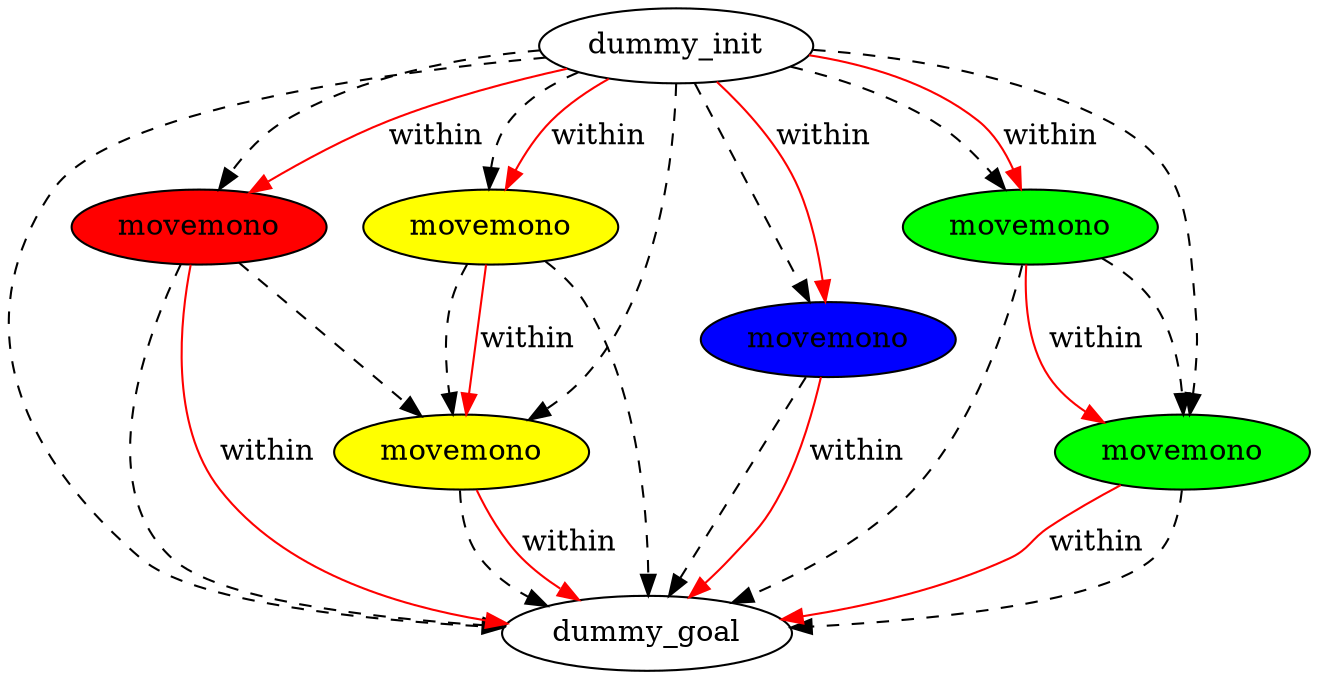 digraph {
	"45961eee-f928-9cda-8c45-13c41165f4c1" [label=dummy_init fillcolor=white style=filled]
	"981fd847-03f4-a0f9-f619-c85045b81441" [label=dummy_goal fillcolor=white style=filled]
	"ccda232f-3784-a4cc-62c8-d49a4f0638e6" [label=movemono fillcolor=yellow style=filled]
	"3718acdf-c0f0-09eb-b315-d224e168ed6d" [label=movemono fillcolor=red style=filled]
	"cc2ae09f-c61d-fcaa-ec39-8884481527d4" [label=movemono fillcolor=blue style=filled]
	"6845db7a-de22-e7ad-f8d7-c4efb2ed5561" [label=movemono fillcolor=green style=filled]
	"cf5cfa46-925d-6178-96fb-32ee7c2fd567" [label=movemono fillcolor=green style=filled]
	"13f0443a-b9fa-3649-6d24-98fa64e0027d" [label=movemono fillcolor=yellow style=filled]
	"3718acdf-c0f0-09eb-b315-d224e168ed6d" -> "ccda232f-3784-a4cc-62c8-d49a4f0638e6" [color=black style=dashed]
	"45961eee-f928-9cda-8c45-13c41165f4c1" -> "6845db7a-de22-e7ad-f8d7-c4efb2ed5561" [color=black style=dashed]
	"3718acdf-c0f0-09eb-b315-d224e168ed6d" -> "981fd847-03f4-a0f9-f619-c85045b81441" [color=black style=dashed]
	"cf5cfa46-925d-6178-96fb-32ee7c2fd567" -> "981fd847-03f4-a0f9-f619-c85045b81441" [color=black style=dashed]
	"cc2ae09f-c61d-fcaa-ec39-8884481527d4" -> "981fd847-03f4-a0f9-f619-c85045b81441" [color=black style=dashed]
	"45961eee-f928-9cda-8c45-13c41165f4c1" -> "13f0443a-b9fa-3649-6d24-98fa64e0027d" [color=black style=dashed]
	"ccda232f-3784-a4cc-62c8-d49a4f0638e6" -> "981fd847-03f4-a0f9-f619-c85045b81441" [color=black style=dashed]
	"cf5cfa46-925d-6178-96fb-32ee7c2fd567" -> "6845db7a-de22-e7ad-f8d7-c4efb2ed5561" [color=black style=dashed]
	"13f0443a-b9fa-3649-6d24-98fa64e0027d" -> "ccda232f-3784-a4cc-62c8-d49a4f0638e6" [color=black style=dashed]
	"45961eee-f928-9cda-8c45-13c41165f4c1" -> "981fd847-03f4-a0f9-f619-c85045b81441" [color=black style=dashed]
	"6845db7a-de22-e7ad-f8d7-c4efb2ed5561" -> "981fd847-03f4-a0f9-f619-c85045b81441" [color=black style=dashed]
	"45961eee-f928-9cda-8c45-13c41165f4c1" -> "3718acdf-c0f0-09eb-b315-d224e168ed6d" [color=black style=dashed]
	"45961eee-f928-9cda-8c45-13c41165f4c1" -> "cf5cfa46-925d-6178-96fb-32ee7c2fd567" [color=black style=dashed]
	"45961eee-f928-9cda-8c45-13c41165f4c1" -> "cc2ae09f-c61d-fcaa-ec39-8884481527d4" [color=black style=dashed]
	"13f0443a-b9fa-3649-6d24-98fa64e0027d" -> "981fd847-03f4-a0f9-f619-c85045b81441" [color=black style=dashed]
	"45961eee-f928-9cda-8c45-13c41165f4c1" -> "ccda232f-3784-a4cc-62c8-d49a4f0638e6" [color=black style=dashed]
	"45961eee-f928-9cda-8c45-13c41165f4c1" -> "cc2ae09f-c61d-fcaa-ec39-8884481527d4" [label=within color=red]
	"6845db7a-de22-e7ad-f8d7-c4efb2ed5561" -> "981fd847-03f4-a0f9-f619-c85045b81441" [label=within color=red]
	"cc2ae09f-c61d-fcaa-ec39-8884481527d4" -> "981fd847-03f4-a0f9-f619-c85045b81441" [label=within color=red]
	"ccda232f-3784-a4cc-62c8-d49a4f0638e6" -> "981fd847-03f4-a0f9-f619-c85045b81441" [label=within color=red]
	"cf5cfa46-925d-6178-96fb-32ee7c2fd567" -> "6845db7a-de22-e7ad-f8d7-c4efb2ed5561" [label=within color=red]
	"45961eee-f928-9cda-8c45-13c41165f4c1" -> "cf5cfa46-925d-6178-96fb-32ee7c2fd567" [label=within color=red]
	"13f0443a-b9fa-3649-6d24-98fa64e0027d" -> "ccda232f-3784-a4cc-62c8-d49a4f0638e6" [label=within color=red]
	"45961eee-f928-9cda-8c45-13c41165f4c1" -> "3718acdf-c0f0-09eb-b315-d224e168ed6d" [label=within color=red]
	"45961eee-f928-9cda-8c45-13c41165f4c1" -> "13f0443a-b9fa-3649-6d24-98fa64e0027d" [label=within color=red]
	"3718acdf-c0f0-09eb-b315-d224e168ed6d" -> "981fd847-03f4-a0f9-f619-c85045b81441" [label=within color=red]
}
